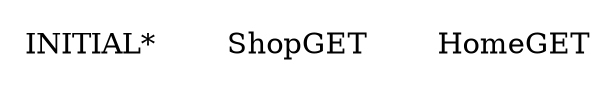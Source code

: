 digraph G {
"INITIAL*" [label="INITIAL*",shape=none];
"ShopGET" [label="ShopGET",shape=none];
"HomeGET" [label="HomeGET",shape=none];
}
